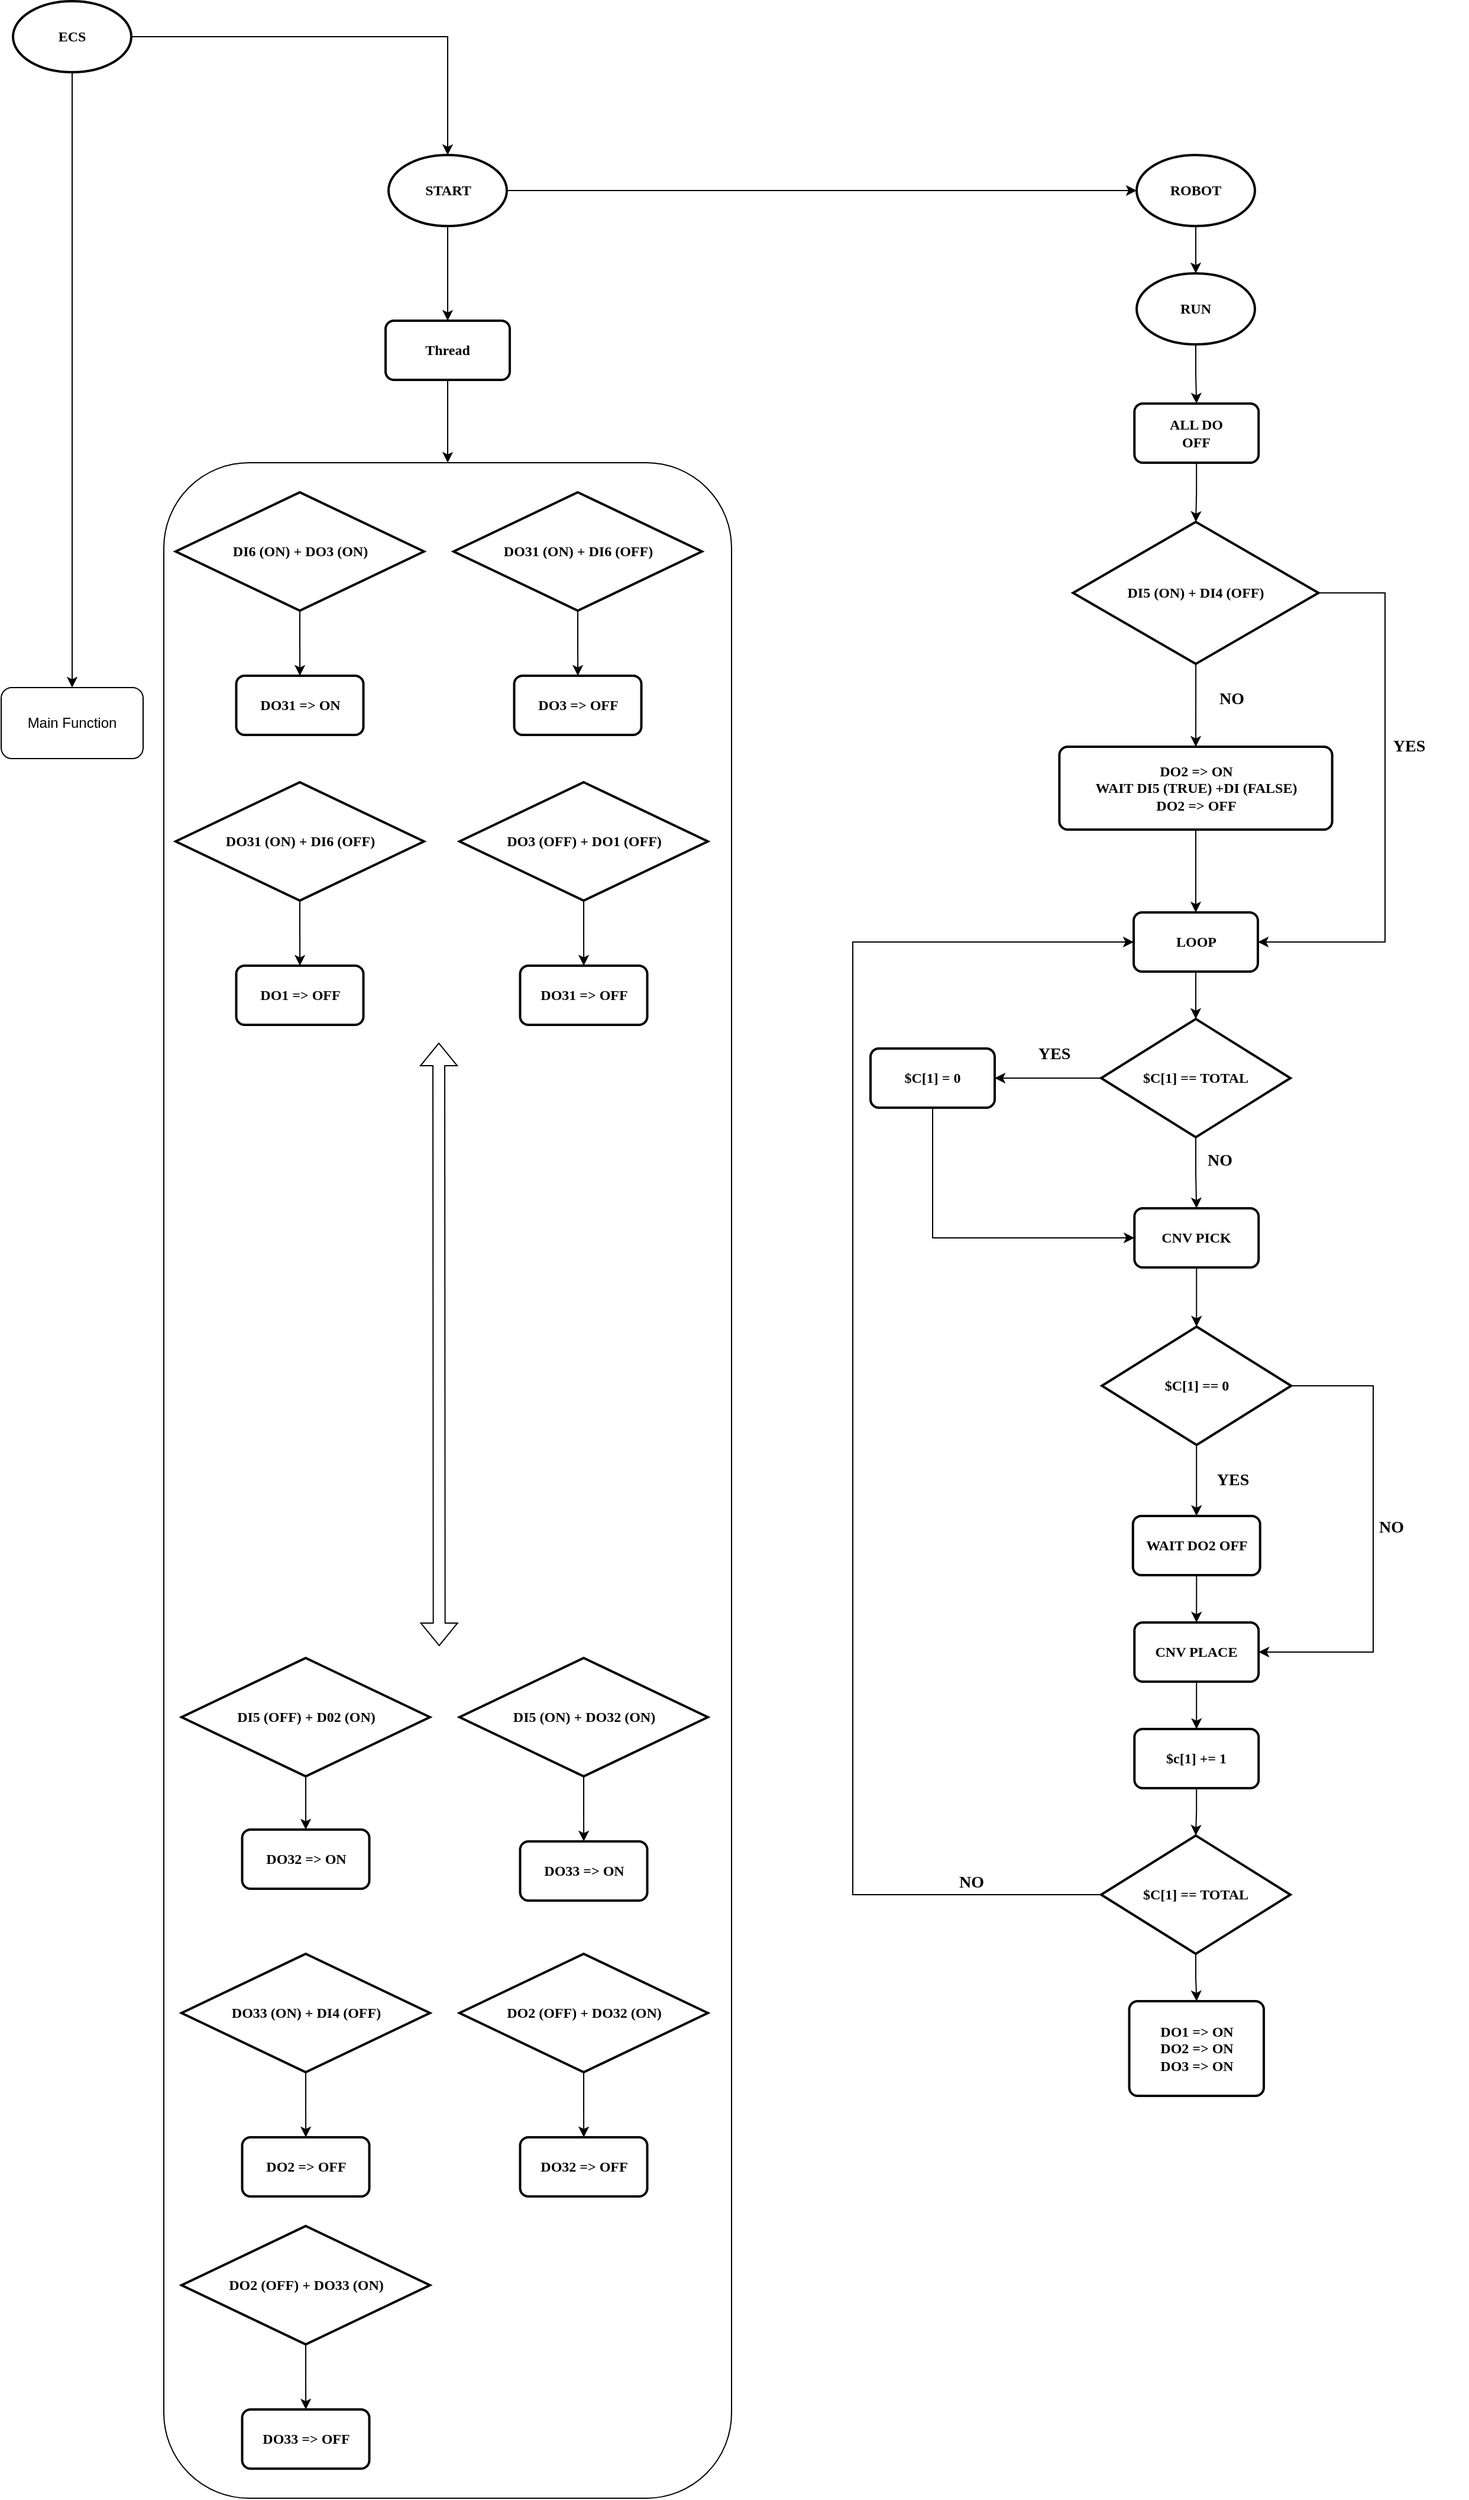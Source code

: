 <mxfile version="24.2.7" type="github">
  <diagram name="Page-1" id="1tsLb5ripTC1F5h_4hko">
    <mxGraphModel dx="1246" dy="620" grid="1" gridSize="10" guides="1" tooltips="1" connect="1" arrows="1" fold="1" page="1" pageScale="1" pageWidth="1600" pageHeight="2400" math="0" shadow="0">
      <root>
        <mxCell id="0" />
        <mxCell id="1" parent="0" />
        <mxCell id="6PaR43a8mWomTKxZ8hZo-3" style="edgeStyle=orthogonalEdgeStyle;rounded=0;orthogonalLoop=1;jettySize=auto;html=1;entryX=0.5;entryY=0;entryDx=0;entryDy=0;fontStyle=1;fontFamily=Verdana;" parent="1" source="6PaR43a8mWomTKxZ8hZo-1" edge="1" target="9pIQYXdgK2DitMoZI6XM-126">
          <mxGeometry relative="1" as="geometry">
            <mxPoint x="70" y="250" as="targetPoint" />
          </mxGeometry>
        </mxCell>
        <mxCell id="6PaR43a8mWomTKxZ8hZo-1" value="START" style="strokeWidth=2;html=1;shape=mxgraph.flowchart.start_1;whiteSpace=wrap;fontStyle=1;fontFamily=Verdana;" parent="1" vertex="1">
          <mxGeometry x="347.5" y="160" width="100" height="60" as="geometry" />
        </mxCell>
        <mxCell id="6PaR43a8mWomTKxZ8hZo-23" value="YES" style="text;strokeColor=none;fillColor=none;html=1;fontSize=14;fontStyle=1;verticalAlign=middle;align=center;fontFamily=Verdana;" parent="1" vertex="1">
          <mxGeometry x="1160" y="640" width="100" height="40" as="geometry" />
        </mxCell>
        <mxCell id="9pIQYXdgK2DitMoZI6XM-1" value="ROBOT" style="strokeWidth=2;html=1;shape=mxgraph.flowchart.start_1;whiteSpace=wrap;fontStyle=1;fontFamily=Verdana;" parent="1" vertex="1">
          <mxGeometry x="980" y="160" width="100" height="60" as="geometry" />
        </mxCell>
        <mxCell id="9pIQYXdgK2DitMoZI6XM-4" style="edgeStyle=orthogonalEdgeStyle;rounded=0;orthogonalLoop=1;jettySize=auto;html=1;fontStyle=1;fontFamily=Verdana;" parent="1" source="9pIQYXdgK2DitMoZI6XM-2" target="6PaR43a8mWomTKxZ8hZo-1" edge="1">
          <mxGeometry relative="1" as="geometry" />
        </mxCell>
        <mxCell id="N8jUwYSQCl_clMhwLJr5-10" style="edgeStyle=orthogonalEdgeStyle;rounded=0;orthogonalLoop=1;jettySize=auto;html=1;" edge="1" parent="1" source="9pIQYXdgK2DitMoZI6XM-2" target="N8jUwYSQCl_clMhwLJr5-9">
          <mxGeometry relative="1" as="geometry" />
        </mxCell>
        <mxCell id="9pIQYXdgK2DitMoZI6XM-2" value="&lt;span&gt;ECS&lt;/span&gt;" style="strokeWidth=2;html=1;shape=mxgraph.flowchart.start_1;whiteSpace=wrap;fontFamily=Verdana;fontStyle=1" parent="1" vertex="1">
          <mxGeometry x="30" y="30" width="100" height="60" as="geometry" />
        </mxCell>
        <mxCell id="9pIQYXdgK2DitMoZI6XM-8" style="edgeStyle=orthogonalEdgeStyle;rounded=0;orthogonalLoop=1;jettySize=auto;html=1;entryX=0.5;entryY=0;entryDx=0;entryDy=0;fontStyle=1;fontFamily=Verdana;" parent="1" source="9pIQYXdgK2DitMoZI6XM-3" target="9pIQYXdgK2DitMoZI6XM-7" edge="1">
          <mxGeometry relative="1" as="geometry" />
        </mxCell>
        <mxCell id="9pIQYXdgK2DitMoZI6XM-3" value="RUN" style="strokeWidth=2;html=1;shape=mxgraph.flowchart.start_1;whiteSpace=wrap;fontStyle=1;fontFamily=Verdana;" parent="1" vertex="1">
          <mxGeometry x="980" y="260" width="100" height="60" as="geometry" />
        </mxCell>
        <mxCell id="9pIQYXdgK2DitMoZI6XM-5" style="edgeStyle=orthogonalEdgeStyle;rounded=0;orthogonalLoop=1;jettySize=auto;html=1;entryX=0;entryY=0.5;entryDx=0;entryDy=0;entryPerimeter=0;fontStyle=1;fontFamily=Verdana;" parent="1" source="6PaR43a8mWomTKxZ8hZo-1" target="9pIQYXdgK2DitMoZI6XM-1" edge="1">
          <mxGeometry relative="1" as="geometry" />
        </mxCell>
        <mxCell id="9pIQYXdgK2DitMoZI6XM-6" style="edgeStyle=orthogonalEdgeStyle;rounded=0;orthogonalLoop=1;jettySize=auto;html=1;entryX=0.5;entryY=0;entryDx=0;entryDy=0;entryPerimeter=0;fontStyle=1;fontFamily=Verdana;" parent="1" source="9pIQYXdgK2DitMoZI6XM-1" target="9pIQYXdgK2DitMoZI6XM-3" edge="1">
          <mxGeometry relative="1" as="geometry" />
        </mxCell>
        <mxCell id="9pIQYXdgK2DitMoZI6XM-14" style="edgeStyle=orthogonalEdgeStyle;rounded=0;orthogonalLoop=1;jettySize=auto;html=1;fontStyle=1;fontFamily=Verdana;" parent="1" source="9pIQYXdgK2DitMoZI6XM-7" target="9pIQYXdgK2DitMoZI6XM-12" edge="1">
          <mxGeometry relative="1" as="geometry" />
        </mxCell>
        <mxCell id="9pIQYXdgK2DitMoZI6XM-7" value="ALL DO&lt;div&gt;OFF&lt;/div&gt;" style="rounded=1;whiteSpace=wrap;html=1;absoluteArcSize=1;arcSize=14;strokeWidth=2;fontStyle=1;fontFamily=Verdana;" parent="1" vertex="1">
          <mxGeometry x="978.12" y="370" width="105" height="50" as="geometry" />
        </mxCell>
        <mxCell id="9pIQYXdgK2DitMoZI6XM-119" style="edgeStyle=orthogonalEdgeStyle;rounded=0;orthogonalLoop=1;jettySize=auto;html=1;entryX=0.5;entryY=0;entryDx=0;entryDy=0;" parent="1" source="9pIQYXdgK2DitMoZI6XM-11" target="9pIQYXdgK2DitMoZI6XM-31" edge="1">
          <mxGeometry relative="1" as="geometry" />
        </mxCell>
        <mxCell id="9pIQYXdgK2DitMoZI6XM-11" value="DO2 =&amp;gt; ON&lt;div&gt;WAIT DI5 (TRUE) +DI (FALSE)&lt;/div&gt;&lt;div&gt;DO2 =&amp;gt; OFF&lt;/div&gt;" style="rounded=1;whiteSpace=wrap;html=1;absoluteArcSize=1;arcSize=14;strokeWidth=2;fontStyle=1;fontFamily=Verdana;" parent="1" vertex="1">
          <mxGeometry x="914.68" y="660" width="230.64" height="70" as="geometry" />
        </mxCell>
        <mxCell id="N8jUwYSQCl_clMhwLJr5-14" style="edgeStyle=orthogonalEdgeStyle;rounded=0;orthogonalLoop=1;jettySize=auto;html=1;entryX=1;entryY=0.5;entryDx=0;entryDy=0;exitX=1;exitY=0.5;exitDx=0;exitDy=0;exitPerimeter=0;" edge="1" parent="1" source="9pIQYXdgK2DitMoZI6XM-12" target="9pIQYXdgK2DitMoZI6XM-31">
          <mxGeometry relative="1" as="geometry">
            <Array as="points">
              <mxPoint x="1190" y="530" />
              <mxPoint x="1190" y="825" />
            </Array>
          </mxGeometry>
        </mxCell>
        <mxCell id="N8jUwYSQCl_clMhwLJr5-23" style="edgeStyle=orthogonalEdgeStyle;rounded=0;orthogonalLoop=1;jettySize=auto;html=1;entryX=0.5;entryY=0;entryDx=0;entryDy=0;" edge="1" parent="1" source="9pIQYXdgK2DitMoZI6XM-12" target="9pIQYXdgK2DitMoZI6XM-11">
          <mxGeometry relative="1" as="geometry" />
        </mxCell>
        <mxCell id="9pIQYXdgK2DitMoZI6XM-12" value="DI5 (ON) + DI4 (OFF)" style="strokeWidth=2;html=1;shape=mxgraph.flowchart.decision;whiteSpace=wrap;fontStyle=1;fontFamily=Verdana;" parent="1" vertex="1">
          <mxGeometry x="926.25" y="470" width="207.5" height="120" as="geometry" />
        </mxCell>
        <mxCell id="N8jUwYSQCl_clMhwLJr5-26" style="edgeStyle=orthogonalEdgeStyle;rounded=0;orthogonalLoop=1;jettySize=auto;html=1;" edge="1" parent="1" source="9pIQYXdgK2DitMoZI6XM-19" target="N8jUwYSQCl_clMhwLJr5-25">
          <mxGeometry relative="1" as="geometry" />
        </mxCell>
        <mxCell id="9pIQYXdgK2DitMoZI6XM-19" value="CNV PICK" style="rounded=1;whiteSpace=wrap;html=1;absoluteArcSize=1;arcSize=14;strokeWidth=2;fontStyle=1;fontFamily=Verdana;" parent="1" vertex="1">
          <mxGeometry x="978.13" y="1050" width="105" height="50" as="geometry" />
        </mxCell>
        <mxCell id="9pIQYXdgK2DitMoZI6XM-27" style="edgeStyle=orthogonalEdgeStyle;rounded=0;orthogonalLoop=1;jettySize=auto;html=1;" parent="1" source="9pIQYXdgK2DitMoZI6XM-24" target="9pIQYXdgK2DitMoZI6XM-26" edge="1">
          <mxGeometry relative="1" as="geometry" />
        </mxCell>
        <mxCell id="9pIQYXdgK2DitMoZI6XM-24" value="WAIT DO2 OFF" style="rounded=1;whiteSpace=wrap;html=1;absoluteArcSize=1;arcSize=14;strokeWidth=2;fontStyle=1;fontFamily=Verdana;" parent="1" vertex="1">
          <mxGeometry x="976.87" y="1310" width="107.5" height="50" as="geometry" />
        </mxCell>
        <mxCell id="9pIQYXdgK2DitMoZI6XM-129" style="edgeStyle=orthogonalEdgeStyle;rounded=0;orthogonalLoop=1;jettySize=auto;html=1;" parent="1" source="9pIQYXdgK2DitMoZI6XM-26" target="9pIQYXdgK2DitMoZI6XM-29" edge="1">
          <mxGeometry relative="1" as="geometry" />
        </mxCell>
        <mxCell id="9pIQYXdgK2DitMoZI6XM-26" value="CNV PLACE" style="rounded=1;whiteSpace=wrap;html=1;absoluteArcSize=1;arcSize=14;strokeWidth=2;fontStyle=1;fontFamily=Verdana;" parent="1" vertex="1">
          <mxGeometry x="978.12" y="1400" width="105" height="50" as="geometry" />
        </mxCell>
        <mxCell id="9pIQYXdgK2DitMoZI6XM-130" style="edgeStyle=orthogonalEdgeStyle;rounded=0;orthogonalLoop=1;jettySize=auto;html=1;" parent="1" source="9pIQYXdgK2DitMoZI6XM-29" target="9pIQYXdgK2DitMoZI6XM-128" edge="1">
          <mxGeometry relative="1" as="geometry" />
        </mxCell>
        <mxCell id="9pIQYXdgK2DitMoZI6XM-29" value="$c[1] += 1" style="rounded=1;whiteSpace=wrap;html=1;absoluteArcSize=1;arcSize=14;strokeWidth=2;fontStyle=1;fontFamily=Verdana;" parent="1" vertex="1">
          <mxGeometry x="978.13" y="1490" width="105" height="50" as="geometry" />
        </mxCell>
        <mxCell id="9pIQYXdgK2DitMoZI6XM-122" style="edgeStyle=orthogonalEdgeStyle;rounded=0;orthogonalLoop=1;jettySize=auto;html=1;entryX=1;entryY=0.5;entryDx=0;entryDy=0;" parent="1" source="9pIQYXdgK2DitMoZI6XM-30" target="9pIQYXdgK2DitMoZI6XM-118" edge="1">
          <mxGeometry relative="1" as="geometry">
            <mxPoint x="765" y="940" as="targetPoint" />
          </mxGeometry>
        </mxCell>
        <mxCell id="9pIQYXdgK2DitMoZI6XM-124" style="edgeStyle=orthogonalEdgeStyle;rounded=0;orthogonalLoop=1;jettySize=auto;html=1;" parent="1" source="9pIQYXdgK2DitMoZI6XM-30" target="9pIQYXdgK2DitMoZI6XM-19" edge="1">
          <mxGeometry relative="1" as="geometry" />
        </mxCell>
        <mxCell id="9pIQYXdgK2DitMoZI6XM-30" value="$C[1] == TOTAL" style="strokeWidth=2;html=1;shape=mxgraph.flowchart.decision;whiteSpace=wrap;fontStyle=1;fontFamily=Verdana;" parent="1" vertex="1">
          <mxGeometry x="950" y="890" width="160" height="100" as="geometry" />
        </mxCell>
        <mxCell id="9pIQYXdgK2DitMoZI6XM-31" value="LOOP" style="rounded=1;whiteSpace=wrap;html=1;absoluteArcSize=1;arcSize=14;strokeWidth=2;fontStyle=1;fontFamily=Verdana;" parent="1" vertex="1">
          <mxGeometry x="977.5" y="800" width="105" height="50" as="geometry" />
        </mxCell>
        <mxCell id="9pIQYXdgK2DitMoZI6XM-141" style="edgeStyle=orthogonalEdgeStyle;rounded=0;orthogonalLoop=1;jettySize=auto;html=1;entryX=0;entryY=0.5;entryDx=0;entryDy=0;" parent="1" source="9pIQYXdgK2DitMoZI6XM-118" target="9pIQYXdgK2DitMoZI6XM-19" edge="1">
          <mxGeometry relative="1" as="geometry">
            <Array as="points">
              <mxPoint x="808" y="1075" />
            </Array>
          </mxGeometry>
        </mxCell>
        <mxCell id="9pIQYXdgK2DitMoZI6XM-118" value="$C[1] = 0" style="rounded=1;whiteSpace=wrap;html=1;absoluteArcSize=1;arcSize=14;strokeWidth=2;fontStyle=1;fontFamily=Verdana;" parent="1" vertex="1">
          <mxGeometry x="755" y="915" width="105" height="50" as="geometry" />
        </mxCell>
        <mxCell id="9pIQYXdgK2DitMoZI6XM-120" style="edgeStyle=orthogonalEdgeStyle;rounded=0;orthogonalLoop=1;jettySize=auto;html=1;entryX=0.5;entryY=0;entryDx=0;entryDy=0;entryPerimeter=0;" parent="1" source="9pIQYXdgK2DitMoZI6XM-31" target="9pIQYXdgK2DitMoZI6XM-30" edge="1">
          <mxGeometry relative="1" as="geometry" />
        </mxCell>
        <mxCell id="N8jUwYSQCl_clMhwLJr5-7" style="edgeStyle=orthogonalEdgeStyle;rounded=0;orthogonalLoop=1;jettySize=auto;html=1;entryX=0.5;entryY=0;entryDx=0;entryDy=0;" edge="1" parent="1" source="9pIQYXdgK2DitMoZI6XM-126" target="N8jUwYSQCl_clMhwLJr5-5">
          <mxGeometry relative="1" as="geometry" />
        </mxCell>
        <mxCell id="9pIQYXdgK2DitMoZI6XM-126" value="Thread" style="rounded=1;whiteSpace=wrap;html=1;absoluteArcSize=1;arcSize=14;strokeWidth=2;fontStyle=1;fontFamily=Verdana;" parent="1" vertex="1">
          <mxGeometry x="345" y="300" width="105" height="50" as="geometry" />
        </mxCell>
        <mxCell id="9pIQYXdgK2DitMoZI6XM-131" style="edgeStyle=orthogonalEdgeStyle;rounded=0;orthogonalLoop=1;jettySize=auto;html=1;entryX=0;entryY=0.5;entryDx=0;entryDy=0;exitX=0;exitY=0.5;exitDx=0;exitDy=0;exitPerimeter=0;" parent="1" source="9pIQYXdgK2DitMoZI6XM-128" target="9pIQYXdgK2DitMoZI6XM-31" edge="1">
          <mxGeometry relative="1" as="geometry">
            <Array as="points">
              <mxPoint x="740" y="1630" />
              <mxPoint x="740" y="825" />
            </Array>
          </mxGeometry>
        </mxCell>
        <mxCell id="9pIQYXdgK2DitMoZI6XM-137" style="edgeStyle=orthogonalEdgeStyle;rounded=0;orthogonalLoop=1;jettySize=auto;html=1;" parent="1" source="9pIQYXdgK2DitMoZI6XM-128" target="9pIQYXdgK2DitMoZI6XM-136" edge="1">
          <mxGeometry relative="1" as="geometry" />
        </mxCell>
        <mxCell id="9pIQYXdgK2DitMoZI6XM-128" value="$C[1] == TOTAL" style="strokeWidth=2;html=1;shape=mxgraph.flowchart.decision;whiteSpace=wrap;fontStyle=1;fontFamily=Verdana;" parent="1" vertex="1">
          <mxGeometry x="950" y="1580" width="160" height="100" as="geometry" />
        </mxCell>
        <mxCell id="9pIQYXdgK2DitMoZI6XM-132" value="NO" style="text;strokeColor=none;fillColor=none;html=1;fontSize=14;fontStyle=1;verticalAlign=middle;align=center;fontFamily=Verdana;" parent="1" vertex="1">
          <mxGeometry x="790" y="1600" width="100" height="40" as="geometry" />
        </mxCell>
        <mxCell id="9pIQYXdgK2DitMoZI6XM-133" value="NO" style="text;strokeColor=none;fillColor=none;html=1;fontSize=14;fontStyle=1;verticalAlign=middle;align=center;fontFamily=Verdana;" parent="1" vertex="1">
          <mxGeometry x="1000" y="990" width="100" height="40" as="geometry" />
        </mxCell>
        <mxCell id="9pIQYXdgK2DitMoZI6XM-134" value="YES" style="text;strokeColor=none;fillColor=none;html=1;fontSize=14;fontStyle=1;verticalAlign=middle;align=center;fontFamily=Verdana;" parent="1" vertex="1">
          <mxGeometry x="860" y="900" width="100" height="40" as="geometry" />
        </mxCell>
        <mxCell id="9pIQYXdgK2DitMoZI6XM-136" value="&lt;div&gt;DO1 =&amp;gt; ON&lt;/div&gt;DO2 =&amp;gt; ON&lt;div&gt;DO3 =&amp;gt; ON&lt;/div&gt;" style="rounded=1;whiteSpace=wrap;html=1;absoluteArcSize=1;arcSize=14;strokeWidth=2;fontStyle=1;fontFamily=Verdana;" parent="1" vertex="1">
          <mxGeometry x="973.76" y="1720" width="113.75" height="80" as="geometry" />
        </mxCell>
        <mxCell id="N8jUwYSQCl_clMhwLJr5-9" value="Main Function" style="rounded=1;whiteSpace=wrap;html=1;" vertex="1" parent="1">
          <mxGeometry x="20" y="610" width="120" height="60" as="geometry" />
        </mxCell>
        <mxCell id="9pIQYXdgK2DitMoZI6XM-22" value="NO" style="text;strokeColor=none;fillColor=none;html=1;fontSize=14;fontStyle=1;verticalAlign=middle;align=center;fontFamily=Verdana;" parent="1" vertex="1">
          <mxGeometry x="1010" y="600" width="100" height="40" as="geometry" />
        </mxCell>
        <mxCell id="N8jUwYSQCl_clMhwLJr5-27" style="edgeStyle=orthogonalEdgeStyle;rounded=0;orthogonalLoop=1;jettySize=auto;html=1;entryX=0.5;entryY=0;entryDx=0;entryDy=0;" edge="1" parent="1" source="N8jUwYSQCl_clMhwLJr5-25" target="9pIQYXdgK2DitMoZI6XM-24">
          <mxGeometry relative="1" as="geometry" />
        </mxCell>
        <mxCell id="N8jUwYSQCl_clMhwLJr5-28" style="edgeStyle=orthogonalEdgeStyle;rounded=0;orthogonalLoop=1;jettySize=auto;html=1;entryX=1;entryY=0.5;entryDx=0;entryDy=0;exitX=1;exitY=0.5;exitDx=0;exitDy=0;exitPerimeter=0;" edge="1" parent="1" source="N8jUwYSQCl_clMhwLJr5-25" target="9pIQYXdgK2DitMoZI6XM-26">
          <mxGeometry relative="1" as="geometry">
            <Array as="points">
              <mxPoint x="1180" y="1200" />
              <mxPoint x="1180" y="1425" />
            </Array>
          </mxGeometry>
        </mxCell>
        <mxCell id="N8jUwYSQCl_clMhwLJr5-25" value="$C[1] == 0" style="strokeWidth=2;html=1;shape=mxgraph.flowchart.decision;whiteSpace=wrap;fontStyle=1;fontFamily=Verdana;" vertex="1" parent="1">
          <mxGeometry x="950.63" y="1150" width="160" height="100" as="geometry" />
        </mxCell>
        <mxCell id="N8jUwYSQCl_clMhwLJr5-29" value="NO" style="text;strokeColor=none;fillColor=none;html=1;fontSize=14;fontStyle=1;verticalAlign=middle;align=center;fontFamily=Verdana;" vertex="1" parent="1">
          <mxGeometry x="1145.32" y="1300" width="100" height="40" as="geometry" />
        </mxCell>
        <mxCell id="N8jUwYSQCl_clMhwLJr5-30" value="YES" style="text;strokeColor=none;fillColor=none;html=1;fontSize=14;fontStyle=1;verticalAlign=middle;align=center;fontFamily=Verdana;" vertex="1" parent="1">
          <mxGeometry x="1010.63" y="1260" width="100" height="40" as="geometry" />
        </mxCell>
        <mxCell id="N8jUwYSQCl_clMhwLJr5-5" value="" style="rounded=1;whiteSpace=wrap;html=1;" vertex="1" parent="1">
          <mxGeometry x="157.5" y="420" width="480" height="1720" as="geometry" />
        </mxCell>
        <mxCell id="9pIQYXdgK2DitMoZI6XM-17" style="edgeStyle=orthogonalEdgeStyle;rounded=0;orthogonalLoop=1;jettySize=auto;html=1;fontStyle=1;fontFamily=Verdana;" parent="1" source="9pIQYXdgK2DitMoZI6XM-10" target="9pIQYXdgK2DitMoZI6XM-13" edge="1">
          <mxGeometry relative="1" as="geometry" />
        </mxCell>
        <mxCell id="9pIQYXdgK2DitMoZI6XM-10" value="DO31 (ON) + DI6 (OFF)" style="strokeWidth=2;html=1;shape=mxgraph.flowchart.decision;whiteSpace=wrap;fontStyle=1;fontFamily=Verdana;" parent="1" vertex="1">
          <mxGeometry x="402.5" y="445" width="210" height="100" as="geometry" />
        </mxCell>
        <mxCell id="9pIQYXdgK2DitMoZI6XM-13" value="DO3 =&amp;gt; OFF" style="rounded=1;whiteSpace=wrap;html=1;absoluteArcSize=1;arcSize=14;strokeWidth=2;fontStyle=1;fontFamily=Verdana;" parent="1" vertex="1">
          <mxGeometry x="453.75" y="600" width="107.5" height="50" as="geometry" />
        </mxCell>
        <mxCell id="9pIQYXdgK2DitMoZI6XM-142" style="edgeStyle=orthogonalEdgeStyle;rounded=0;orthogonalLoop=1;jettySize=auto;html=1;fontStyle=1;fontFamily=Verdana;" parent="1" source="9pIQYXdgK2DitMoZI6XM-143" target="9pIQYXdgK2DitMoZI6XM-144" edge="1">
          <mxGeometry relative="1" as="geometry" />
        </mxCell>
        <mxCell id="9pIQYXdgK2DitMoZI6XM-143" value="DO3 (OFF) + DO1 (OFF)" style="strokeWidth=2;html=1;shape=mxgraph.flowchart.decision;whiteSpace=wrap;fontStyle=1;fontFamily=Verdana;" parent="1" vertex="1">
          <mxGeometry x="407.5" y="690" width="210" height="100" as="geometry" />
        </mxCell>
        <mxCell id="9pIQYXdgK2DitMoZI6XM-144" value="DO31 =&amp;gt; OFF" style="rounded=1;whiteSpace=wrap;html=1;absoluteArcSize=1;arcSize=14;strokeWidth=2;fontStyle=1;fontFamily=Verdana;" parent="1" vertex="1">
          <mxGeometry x="458.75" y="845" width="107.5" height="50" as="geometry" />
        </mxCell>
        <mxCell id="9pIQYXdgK2DitMoZI6XM-145" style="edgeStyle=orthogonalEdgeStyle;rounded=0;orthogonalLoop=1;jettySize=auto;html=1;fontStyle=1;fontFamily=Verdana;entryX=0.5;entryY=0;entryDx=0;entryDy=0;" parent="1" source="9pIQYXdgK2DitMoZI6XM-146" target="9pIQYXdgK2DitMoZI6XM-158" edge="1">
          <mxGeometry relative="1" as="geometry">
            <mxPoint x="277.6" y="1585" as="targetPoint" />
          </mxGeometry>
        </mxCell>
        <mxCell id="9pIQYXdgK2DitMoZI6XM-146" value="DI5 (OFF) + D02 (ON)" style="strokeWidth=2;html=1;shape=mxgraph.flowchart.decision;whiteSpace=wrap;fontStyle=1;fontFamily=Verdana;" parent="1" vertex="1">
          <mxGeometry x="172.5" y="1430" width="210" height="100" as="geometry" />
        </mxCell>
        <mxCell id="9pIQYXdgK2DitMoZI6XM-152" style="edgeStyle=orthogonalEdgeStyle;rounded=0;orthogonalLoop=1;jettySize=auto;html=1;fontStyle=1;fontFamily=Verdana;" parent="1" source="9pIQYXdgK2DitMoZI6XM-153" target="9pIQYXdgK2DitMoZI6XM-154" edge="1">
          <mxGeometry relative="1" as="geometry" />
        </mxCell>
        <mxCell id="9pIQYXdgK2DitMoZI6XM-153" value="DO2 (OFF) + DO32 (ON)" style="strokeWidth=2;html=1;shape=mxgraph.flowchart.decision;whiteSpace=wrap;fontStyle=1;fontFamily=Verdana;" parent="1" vertex="1">
          <mxGeometry x="407.5" y="1680" width="210" height="100" as="geometry" />
        </mxCell>
        <mxCell id="9pIQYXdgK2DitMoZI6XM-154" value="DO32 =&amp;gt; OFF" style="rounded=1;whiteSpace=wrap;html=1;absoluteArcSize=1;arcSize=14;strokeWidth=2;fontStyle=1;fontFamily=Verdana;" parent="1" vertex="1">
          <mxGeometry x="458.75" y="1835" width="107.5" height="50" as="geometry" />
        </mxCell>
        <mxCell id="9pIQYXdgK2DitMoZI6XM-155" style="edgeStyle=orthogonalEdgeStyle;rounded=0;orthogonalLoop=1;jettySize=auto;html=1;fontStyle=1;fontFamily=Verdana;" parent="1" source="9pIQYXdgK2DitMoZI6XM-156" target="9pIQYXdgK2DitMoZI6XM-157" edge="1">
          <mxGeometry relative="1" as="geometry" />
        </mxCell>
        <mxCell id="9pIQYXdgK2DitMoZI6XM-156" value="DO33 (ON) + DI4 (OFF)" style="strokeWidth=2;html=1;shape=mxgraph.flowchart.decision;whiteSpace=wrap;fontStyle=1;fontFamily=Verdana;" parent="1" vertex="1">
          <mxGeometry x="172.5" y="1680" width="210" height="100" as="geometry" />
        </mxCell>
        <mxCell id="9pIQYXdgK2DitMoZI6XM-157" value="DO2 =&amp;gt; OFF" style="rounded=1;whiteSpace=wrap;html=1;absoluteArcSize=1;arcSize=14;strokeWidth=2;fontStyle=1;fontFamily=Verdana;" parent="1" vertex="1">
          <mxGeometry x="223.75" y="1835" width="107.5" height="50" as="geometry" />
        </mxCell>
        <mxCell id="9pIQYXdgK2DitMoZI6XM-158" value="DO32 =&amp;gt; ON" style="rounded=1;whiteSpace=wrap;html=1;absoluteArcSize=1;arcSize=14;strokeWidth=2;fontStyle=1;fontFamily=Verdana;" parent="1" vertex="1">
          <mxGeometry x="223.75" y="1575" width="107.5" height="50" as="geometry" />
        </mxCell>
        <mxCell id="9pIQYXdgK2DitMoZI6XM-162" style="edgeStyle=orthogonalEdgeStyle;rounded=0;orthogonalLoop=1;jettySize=auto;html=1;fontStyle=1;fontFamily=Verdana;" parent="1" source="9pIQYXdgK2DitMoZI6XM-163" target="9pIQYXdgK2DitMoZI6XM-164" edge="1">
          <mxGeometry relative="1" as="geometry" />
        </mxCell>
        <mxCell id="9pIQYXdgK2DitMoZI6XM-163" value="DI6 (ON) + DO3 (ON)" style="strokeWidth=2;html=1;shape=mxgraph.flowchart.decision;whiteSpace=wrap;fontStyle=1;fontFamily=Verdana;" parent="1" vertex="1">
          <mxGeometry x="167.5" y="445" width="210" height="100" as="geometry" />
        </mxCell>
        <mxCell id="9pIQYXdgK2DitMoZI6XM-164" value="DO31 =&amp;gt; ON" style="rounded=1;whiteSpace=wrap;html=1;absoluteArcSize=1;arcSize=14;strokeWidth=2;fontStyle=1;fontFamily=Verdana;" parent="1" vertex="1">
          <mxGeometry x="218.75" y="600" width="107.5" height="50" as="geometry" />
        </mxCell>
        <mxCell id="9pIQYXdgK2DitMoZI6XM-165" style="edgeStyle=orthogonalEdgeStyle;rounded=0;orthogonalLoop=1;jettySize=auto;html=1;fontStyle=1;fontFamily=Verdana;" parent="1" source="9pIQYXdgK2DitMoZI6XM-166" target="9pIQYXdgK2DitMoZI6XM-167" edge="1">
          <mxGeometry relative="1" as="geometry" />
        </mxCell>
        <mxCell id="9pIQYXdgK2DitMoZI6XM-166" value="DO31 (ON) + DI6 (OFF)" style="strokeWidth=2;html=1;shape=mxgraph.flowchart.decision;whiteSpace=wrap;fontStyle=1;fontFamily=Verdana;" parent="1" vertex="1">
          <mxGeometry x="167.5" y="690" width="210" height="100" as="geometry" />
        </mxCell>
        <mxCell id="9pIQYXdgK2DitMoZI6XM-167" value="DO1 =&amp;gt; OFF" style="rounded=1;whiteSpace=wrap;html=1;absoluteArcSize=1;arcSize=14;strokeWidth=2;fontStyle=1;fontFamily=Verdana;" parent="1" vertex="1">
          <mxGeometry x="218.75" y="845" width="107.5" height="50" as="geometry" />
        </mxCell>
        <mxCell id="9pIQYXdgK2DitMoZI6XM-171" style="edgeStyle=orthogonalEdgeStyle;rounded=0;orthogonalLoop=1;jettySize=auto;html=1;fontStyle=1;fontFamily=Verdana;" parent="1" source="9pIQYXdgK2DitMoZI6XM-172" target="9pIQYXdgK2DitMoZI6XM-173" edge="1">
          <mxGeometry relative="1" as="geometry" />
        </mxCell>
        <mxCell id="9pIQYXdgK2DitMoZI6XM-172" value="DO2 (OFF) + DO33 (ON)" style="strokeWidth=2;html=1;shape=mxgraph.flowchart.decision;whiteSpace=wrap;fontStyle=1;fontFamily=Verdana;" parent="1" vertex="1">
          <mxGeometry x="172.5" y="1910" width="210" height="100" as="geometry" />
        </mxCell>
        <mxCell id="9pIQYXdgK2DitMoZI6XM-173" value="DO33 =&amp;gt; OFF" style="rounded=1;whiteSpace=wrap;html=1;absoluteArcSize=1;arcSize=14;strokeWidth=2;fontStyle=1;fontFamily=Verdana;" parent="1" vertex="1">
          <mxGeometry x="223.75" y="2065" width="107.5" height="50" as="geometry" />
        </mxCell>
        <mxCell id="9pIQYXdgK2DitMoZI6XM-174" style="edgeStyle=orthogonalEdgeStyle;rounded=0;orthogonalLoop=1;jettySize=auto;html=1;fontStyle=1;fontFamily=Verdana;" parent="1" source="9pIQYXdgK2DitMoZI6XM-175" target="9pIQYXdgK2DitMoZI6XM-176" edge="1">
          <mxGeometry relative="1" as="geometry" />
        </mxCell>
        <mxCell id="9pIQYXdgK2DitMoZI6XM-175" value="DI5 (ON) + DO32 (ON)" style="strokeWidth=2;html=1;shape=mxgraph.flowchart.decision;whiteSpace=wrap;fontStyle=1;fontFamily=Verdana;" parent="1" vertex="1">
          <mxGeometry x="407.5" y="1430" width="210" height="100" as="geometry" />
        </mxCell>
        <mxCell id="9pIQYXdgK2DitMoZI6XM-176" value="DO33 =&amp;gt; ON" style="rounded=1;whiteSpace=wrap;html=1;absoluteArcSize=1;arcSize=14;strokeWidth=2;fontStyle=1;fontFamily=Verdana;" parent="1" vertex="1">
          <mxGeometry x="458.75" y="1585" width="107.5" height="50" as="geometry" />
        </mxCell>
        <mxCell id="N8jUwYSQCl_clMhwLJr5-13" value="" style="shape=flexArrow;endArrow=classic;startArrow=classic;html=1;rounded=0;" edge="1" parent="1">
          <mxGeometry width="100" height="100" relative="1" as="geometry">
            <mxPoint x="390" y="910" as="sourcePoint" />
            <mxPoint x="390.33" y="1420" as="targetPoint" />
          </mxGeometry>
        </mxCell>
      </root>
    </mxGraphModel>
  </diagram>
</mxfile>
